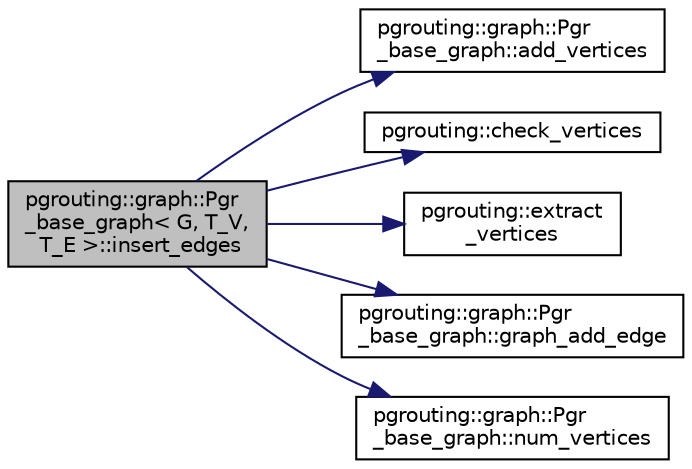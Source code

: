 digraph "pgrouting::graph::Pgr_base_graph&lt; G, T_V, T_E &gt;::insert_edges"
{
  edge [fontname="Helvetica",fontsize="10",labelfontname="Helvetica",labelfontsize="10"];
  node [fontname="Helvetica",fontsize="10",shape=record];
  rankdir="LR";
  Node1 [label="pgrouting::graph::Pgr\l_base_graph\< G, T_V,\l T_E \>::insert_edges",height=0.2,width=0.4,color="black", fillcolor="grey75", style="filled" fontcolor="black"];
  Node1 -> Node2 [color="midnightblue",fontsize="10",style="solid",fontname="Helvetica"];
  Node2 [label="pgrouting::graph::Pgr\l_base_graph::add_vertices",height=0.2,width=0.4,color="black", fillcolor="white", style="filled",URL="$classpgrouting_1_1graph_1_1Pgr__base__graph.html#a7f603fd8f15e4fda81925399a9197fdb",tooltip="adds the vertices into the graph "];
  Node1 -> Node3 [color="midnightblue",fontsize="10",style="solid",fontname="Helvetica"];
  Node3 [label="pgrouting::check_vertices",height=0.2,width=0.4,color="black", fillcolor="white", style="filled",URL="$namespacepgrouting.html#ad2402e933265d52b372b92fd354aeca8"];
  Node1 -> Node4 [color="midnightblue",fontsize="10",style="solid",fontname="Helvetica"];
  Node4 [label="pgrouting::extract\l_vertices",height=0.2,width=0.4,color="black", fillcolor="white", style="filled",URL="$namespacepgrouting.html#a7f6c592f35e628f82429127580ed29fb"];
  Node1 -> Node5 [color="midnightblue",fontsize="10",style="solid",fontname="Helvetica"];
  Node5 [label="pgrouting::graph::Pgr\l_base_graph::graph_add_edge",height=0.2,width=0.4,color="black", fillcolor="white", style="filled",URL="$classpgrouting_1_1graph_1_1Pgr__base__graph.html#a623893fcb5124ca29b06513aefbce70c"];
  Node1 -> Node6 [color="midnightblue",fontsize="10",style="solid",fontname="Helvetica"];
  Node6 [label="pgrouting::graph::Pgr\l_base_graph::num_vertices",height=0.2,width=0.4,color="black", fillcolor="white", style="filled",URL="$classpgrouting_1_1graph_1_1Pgr__base__graph.html#a4d7890a5a5fc336bbe905c17e74b0877"];
}
